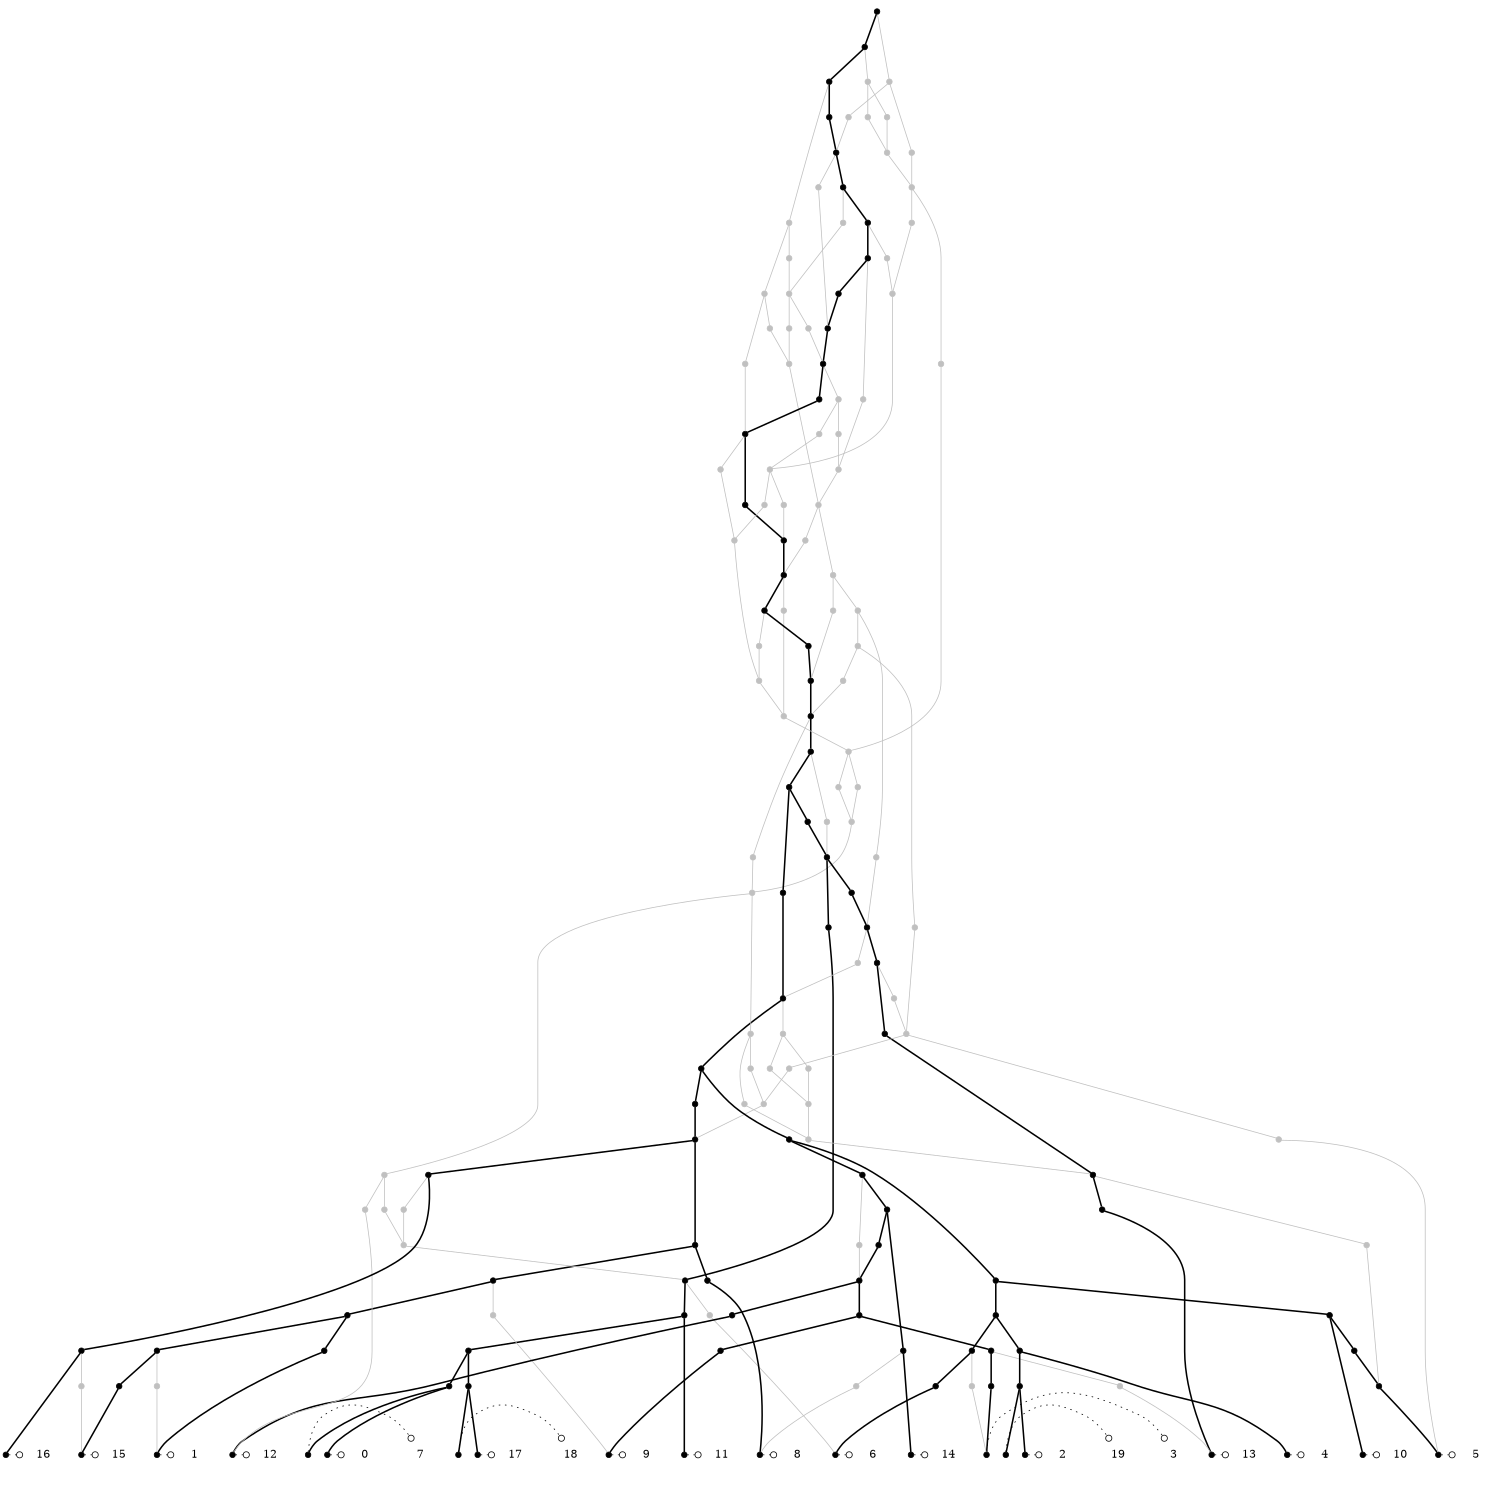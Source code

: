 digraph G {fontsize=5;ranksep=0.02;ratio=fill;size="10,10";
edge[arrowhead=none];
{rank=same;1[shape=point] 2[shape=point] 3[shape=point] 4[shape=point] 5[shape=point] 6[shape=point] 7[shape=point] 8[shape=point] 9[shape=point] 10[shape=point] 11[shape=point] 12[shape=point] 13[shape=point] 14[shape=point] 15[shape=point] 16[shape=point] 17[shape=point] 18[shape=point] 19[shape=point] 20[shape=point] }
1[shape=point,width=0.10,height=0.10]
1->172[style=dotted,arrowhead=odot,arrowsize=1];
172[shape=plaintext,label="0"];
{rank=same; 1;172}
2[shape=point,width=0.10,height=0.10]
2->173[style=dotted,arrowhead=odot,arrowsize=1];
173[shape=plaintext,label="1"];
{rank=same; 2;173}
3[shape=point,width=0.10,height=0.10]
3->174[style=dotted,arrowhead=odot,arrowsize=1];
174[shape=plaintext,label="2"];
{rank=same; 3;174}
4[shape=point,width=0.10,height=0.10]
4->175[style=dotted,arrowhead=odot,arrowsize=1];
175[shape=plaintext,label="3"];
{rank=same; 4;175}
5[shape=point,width=0.10,height=0.10]
5->176[style=dotted,arrowhead=odot,arrowsize=1];
176[shape=plaintext,label="4"];
{rank=same; 5;176}
6[shape=point,width=0.10,height=0.10]
6->177[style=dotted,arrowhead=odot,arrowsize=1];
177[shape=plaintext,label="5"];
{rank=same; 6;177}
7[shape=point,width=0.10,height=0.10]
7->178[style=dotted,arrowhead=odot,arrowsize=1];
178[shape=plaintext,label="6"];
{rank=same; 7;178}
8[shape=point,width=0.10,height=0.10]
8->179[style=dotted,arrowhead=odot,arrowsize=1];
179[shape=plaintext,label="7"];
{rank=same; 8;179}
9[shape=point,width=0.10,height=0.10]
9->180[style=dotted,arrowhead=odot,arrowsize=1];
180[shape=plaintext,label="8"];
{rank=same; 9;180}
10[shape=point,width=0.10,height=0.10]
10->181[style=dotted,arrowhead=odot,arrowsize=1];
181[shape=plaintext,label="9"];
{rank=same; 10;181}
11[shape=point,width=0.10,height=0.10]
11->182[style=dotted,arrowhead=odot,arrowsize=1];
182[shape=plaintext,label="10"];
{rank=same; 11;182}
12[shape=point,width=0.10,height=0.10]
12->183[style=dotted,arrowhead=odot,arrowsize=1];
183[shape=plaintext,label="11"];
{rank=same; 12;183}
13[shape=point,width=0.10,height=0.10]
13->184[style=dotted,arrowhead=odot,arrowsize=1];
184[shape=plaintext,label="12"];
{rank=same; 13;184}
14[shape=point,width=0.10,height=0.10]
14->185[style=dotted,arrowhead=odot,arrowsize=1];
185[shape=plaintext,label="13"];
{rank=same; 14;185}
15[shape=point,width=0.10,height=0.10]
15->186[style=dotted,arrowhead=odot,arrowsize=1];
186[shape=plaintext,label="14"];
{rank=same; 15;186}
16[shape=point,width=0.10,height=0.10]
16->187[style=dotted,arrowhead=odot,arrowsize=1];
187[shape=plaintext,label="15"];
{rank=same; 16;187}
17[shape=point,width=0.10,height=0.10]
17->188[style=dotted,arrowhead=odot,arrowsize=1];
188[shape=plaintext,label="16"];
{rank=same; 17;188}
18[shape=point,width=0.10,height=0.10]
18->189[style=dotted,arrowhead=odot,arrowsize=1];
189[shape=plaintext,label="17"];
{rank=same; 18;189}
19[shape=point,width=0.10,height=0.10]
19->190[style=dotted,arrowhead=odot,arrowsize=1];
190[shape=plaintext,label="18"];
{rank=same; 19;190}
20[shape=point,width=0.10,height=0.10]
20->191[style=dotted,arrowhead=odot,arrowsize=1];
191[shape=plaintext,label="19"];
{rank=same; 20;191}
21[shape=point,width=0.10,height=0.10]
22[shape=point,width=0.10,height=0.10]
23[shape=point,width=0.10,height=0.10,color=gray]
24[shape=point,width=0.10,height=0.10]
25[shape=point,width=0.10,height=0.10,color=gray]
26[shape=point,width=0.10,height=0.10]
27[shape=point,width=0.10,height=0.10]
28[shape=point,width=0.10,height=0.10]
29[shape=point,width=0.10,height=0.10]
30[shape=point,width=0.10,height=0.10,color=gray]
31[shape=point,width=0.10,height=0.10]
32[shape=point,width=0.10,height=0.10,color=gray]
33[shape=point,width=0.10,height=0.10]
34[shape=point,width=0.10,height=0.10,color=gray]
35[shape=point,width=0.10,height=0.10]
36[shape=point,width=0.10,height=0.10,color=gray]
37[shape=point,width=0.10,height=0.10]
38[shape=point,width=0.10,height=0.10]
39[shape=point,width=0.10,height=0.10]
40[shape=point,width=0.10,height=0.10]
41[shape=point,width=0.10,height=0.10]
42[shape=point,width=0.10,height=0.10]
43[shape=point,width=0.10,height=0.10]
44[shape=point,width=0.10,height=0.10,color=gray]
45[shape=point,width=0.10,height=0.10]
46[shape=point,width=0.10,height=0.10]
47[shape=point,width=0.10,height=0.10]
48[shape=point,width=0.10,height=0.10]
49[shape=point,width=0.10,height=0.10]
50[shape=point,width=0.10,height=0.10,color=gray]
51[shape=point,width=0.10,height=0.10]
52[shape=point,width=0.10,height=0.10]
53[shape=point,width=0.10,height=0.10]
54[shape=point,width=0.10,height=0.10,color=gray]
55[shape=point,width=0.10,height=0.10]
56[shape=point,width=0.10,height=0.10]
57[shape=point,width=0.10,height=0.10,color=gray]
58[shape=point,width=0.10,height=0.10,color=gray]
59[shape=point,width=0.10,height=0.10,color=gray]
60[shape=point,width=0.10,height=0.10]
61[shape=point,width=0.10,height=0.10,color=gray]
62[shape=point,width=0.10,height=0.10]
63[shape=point,width=0.10,height=0.10]
64[shape=point,width=0.10,height=0.10,color=gray]
65[shape=point,width=0.10,height=0.10]
66[shape=point,width=0.10,height=0.10,color=gray]
67[shape=point,width=0.10,height=0.10]
68[shape=point,width=0.10,height=0.10]
69[shape=point,width=0.10,height=0.10]
70[shape=point,width=0.10,height=0.10]
71[shape=point,width=0.10,height=0.10]
72[shape=point,width=0.10,height=0.10,color=gray]
73[shape=point,width=0.10,height=0.10]
74[shape=point,width=0.10,height=0.10]
75[shape=point,width=0.10,height=0.10,color=gray]
76[shape=point,width=0.10,height=0.10,color=gray]
77[shape=point,width=0.10,height=0.10,color=gray]
78[shape=point,width=0.10,height=0.10]
79[shape=point,width=0.10,height=0.10,color=gray]
80[shape=point,width=0.10,height=0.10,color=gray]
81[shape=point,width=0.10,height=0.10,color=gray]
82[shape=point,width=0.10,height=0.10,color=gray]
83[shape=point,width=0.10,height=0.10,color=gray]
84[shape=point,width=0.10,height=0.10]
85[shape=point,width=0.10,height=0.10]
86[shape=point,width=0.10,height=0.10,color=gray]
87[shape=point,width=0.10,height=0.10,color=gray]
88[shape=point,width=0.10,height=0.10,color=gray]
89[shape=point,width=0.10,height=0.10,color=gray]
90[shape=point,width=0.10,height=0.10]
91[shape=point,width=0.10,height=0.10]
92[shape=point,width=0.10,height=0.10]
93[shape=point,width=0.10,height=0.10,color=gray]
94[shape=point,width=0.10,height=0.10,color=gray]
95[shape=point,width=0.10,height=0.10]
96[shape=point,width=0.10,height=0.10,color=gray]
97[shape=point,width=0.10,height=0.10,color=gray]
98[shape=point,width=0.10,height=0.10,color=gray]
99[shape=point,width=0.10,height=0.10,color=gray]
100[shape=point,width=0.10,height=0.10]
101[shape=point,width=0.10,height=0.10,color=gray]
102[shape=point,width=0.10,height=0.10]
103[shape=point,width=0.10,height=0.10,color=gray]
104[shape=point,width=0.10,height=0.10]
105[shape=point,width=0.10,height=0.10,color=gray]
106[shape=point,width=0.10,height=0.10]
107[shape=point,width=0.10,height=0.10]
108[shape=point,width=0.10,height=0.10]
109[shape=point,width=0.10,height=0.10,color=gray]
110[shape=point,width=0.10,height=0.10,color=gray]
111[shape=point,width=0.10,height=0.10,color=gray]
112[shape=point,width=0.10,height=0.10,color=gray]
113[shape=point,width=0.10,height=0.10,color=gray]
114[shape=point,width=0.10,height=0.10,color=gray]
115[shape=point,width=0.10,height=0.10]
116[shape=point,width=0.10,height=0.10,color=gray]
117[shape=point,width=0.10,height=0.10]
118[shape=point,width=0.10,height=0.10,color=gray]
119[shape=point,width=0.10,height=0.10,color=gray]
120[shape=point,width=0.10,height=0.10]
121[shape=point,width=0.10,height=0.10]
122[shape=point,width=0.10,height=0.10]
123[shape=point,width=0.10,height=0.10,color=gray]
124[shape=point,width=0.10,height=0.10,color=gray]
125[shape=point,width=0.10,height=0.10,color=gray]
126[shape=point,width=0.10,height=0.10]
127[shape=point,width=0.10,height=0.10,color=gray]
128[shape=point,width=0.10,height=0.10,color=gray]
129[shape=point,width=0.10,height=0.10,color=gray]
130[shape=point,width=0.10,height=0.10,color=gray]
131[shape=point,width=0.10,height=0.10,color=gray]
132[shape=point,width=0.10,height=0.10,color=gray]
133[shape=point,width=0.10,height=0.10,color=gray]
134[shape=point,width=0.10,height=0.10,color=gray]
135[shape=point,width=0.10,height=0.10,color=gray]
136[shape=point,width=0.10,height=0.10,color=gray]
137[shape=point,width=0.10,height=0.10,color=gray]
138[shape=point,width=0.10,height=0.10,color=gray]
139[shape=point,width=0.10,height=0.10,color=gray]
140[shape=point,width=0.10,height=0.10]
141[shape=point,width=0.10,height=0.10,color=gray]
142[shape=point,width=0.10,height=0.10]
143[shape=point,width=0.10,height=0.10,color=gray]
144[shape=point,width=0.10,height=0.10,color=gray]
145[shape=point,width=0.10,height=0.10,color=gray]
146[shape=point,width=0.10,height=0.10]
147[shape=point,width=0.10,height=0.10]
148[shape=point,width=0.10,height=0.10,color=gray]
149[shape=point,width=0.10,height=0.10,color=gray]
150[shape=point,width=0.10,height=0.10]
151[shape=point,width=0.10,height=0.10,color=gray]
152[shape=point,width=0.10,height=0.10,color=gray]
153[shape=point,width=0.10,height=0.10]
154[shape=point,width=0.10,height=0.10,color=gray]
155[shape=point,width=0.10,height=0.10,color=gray]
156[shape=point,width=0.10,height=0.10,color=gray]
157[shape=point,width=0.10,height=0.10]
158[shape=point,width=0.10,height=0.10]
159[shape=point,width=0.10,height=0.10]
160[shape=point,width=0.10,height=0.10,color=gray]
161[shape=point,width=0.10,height=0.10]
162[shape=point,width=0.10,height=0.10,color=gray]
163[shape=point,width=0.10,height=0.10,color=gray]
164[shape=point,width=0.10,height=0.10,color=gray]
165[shape=point,width=0.10,height=0.10,color=gray]
166[shape=point,width=0.10,height=0.10,color=gray]
167[shape=point,width=0.10,height=0.10,color=gray]
168[shape=point,width=0.10,height=0.10]
169[shape=point,width=0.10,height=0.10,color=gray]
170[shape=point,width=0.10,height=0.10]
171[shape=point,width=0.10,height=0.10]
26 -> 1[style=bold]
31 -> 2[style=bold]
32 -> 2[color=gray]
27 -> 3[style=bold]
35 -> 4[style=bold]
36 -> 4[color=gray]
47 -> 5[style=bold]
49 -> 6[style=bold]
50 -> 6[color=gray]
24 -> 7[style=bold]
25 -> 7[color=gray]
26 -> 8[style=bold]
33 -> 9[style=bold]
34 -> 9[color=gray]
43 -> 10[style=bold]
44 -> 10[color=gray]
55 -> 11[style=bold]
42 -> 12[style=bold]
60 -> 13[style=bold]
61 -> 13[color=gray]
29 -> 14[style=bold]
30 -> 14[color=gray]
39 -> 15[style=bold]
22 -> 16[style=bold]
23 -> 16[color=gray]
41 -> 17[style=bold]
21 -> 18[style=bold]
21 -> 19[style=bold]
27 -> 20[style=bold]
28 -> 21[style=bold]
37 -> 22[style=bold]
41 -> 23[color=gray]
48 -> 24[style=bold]
52 -> 25[color=gray]
28 -> 26[style=bold]
47 -> 27[style=bold]
42 -> 28[style=bold]
62 -> 29[style=bold]
40 -> 30[color=gray]
38 -> 31[style=bold]
37 -> 32[color=gray]
51 -> 33[style=bold]
39 -> 34[color=gray]
40 -> 35[style=bold]
48 -> 36[color=gray]
38 -> 37[style=bold]
45 -> 38[style=bold]
73 -> 39[style=bold]
46 -> 40[style=bold]
67 -> 41[style=bold]
52 -> 42[style=bold]
46 -> 43[style=bold]
45 -> 44[color=gray]
51 -> 45[style=bold]
63 -> 46[style=bold]
68 -> 47[style=bold]
68 -> 48[style=bold]
53 -> 49[style=bold]
54 -> 49[color=gray]
81 -> 50[color=gray]
69 -> 51[style=bold]
56 -> 52[style=bold]
57 -> 52[color=gray]
55 -> 53[style=bold]
62 -> 54[color=gray]
70 -> 55[style=bold]
102 -> 56[style=bold]
58 -> 57[color=gray]
59 -> 57[color=gray]
67 -> 58[color=gray]
64 -> 59[color=gray]
63 -> 60[style=bold]
64 -> 61[color=gray]
65 -> 62[style=bold]
66 -> 62[color=gray]
71 -> 63[style=bold]
72 -> 63[color=gray]
94 -> 64[color=gray]
91 -> 65[style=bold]
76 -> 66[color=gray]
77 -> 66[color=gray]
69 -> 67[style=bold]
70 -> 68[style=bold]
74 -> 69[style=bold]
75 -> 69[color=gray]
84 -> 70[style=bold]
73 -> 71[style=bold]
78 -> 72[color=gray]
78 -> 73[style=bold]
85 -> 74[style=bold]
79 -> 75[color=gray]
80 -> 75[color=gray]
82 -> 76[color=gray]
83 -> 76[color=gray]
87 -> 77[color=gray]
84 -> 78[style=bold]
81 -> 79[color=gray]
87 -> 80[color=gray]
88 -> 81[color=gray]
89 -> 81[color=gray]
86 -> 82[color=gray]
86 -> 83[color=gray]
85 -> 84[style=bold]
90 -> 85[style=bold]
90 -> 86[color=gray]
94 -> 87[color=gray]
119 -> 88[color=gray]
91 -> 89[color=gray]
92 -> 90[style=bold]
93 -> 90[color=gray]
95 -> 91[style=bold]
106 -> 92[style=bold]
95 -> 93[color=gray]
96 -> 94[color=gray]
97 -> 94[color=gray]
100 -> 95[style=bold]
101 -> 95[color=gray]
98 -> 96[color=gray]
99 -> 96[color=gray]
108 -> 97[color=gray]
103 -> 98[color=gray]
103 -> 99[color=gray]
102 -> 100[style=bold]
124 -> 101[color=gray]
104 -> 102[style=bold]
105 -> 102[color=gray]
109 -> 103[color=gray]
110 -> 103[color=gray]
106 -> 104[style=bold]
107 -> 105[color=gray]
107 -> 106[style=bold]
108 -> 107[style=bold]
115 -> 108[style=bold]
116 -> 108[color=gray]
156 -> 109[color=gray]
111 -> 110[color=gray]
112 -> 110[color=gray]
113 -> 111[color=gray]
114 -> 111[color=gray]
121 -> 112[color=gray]
128 -> 113[color=gray]
129 -> 113[color=gray]
120 -> 114[color=gray]
117 -> 115[style=bold]
118 -> 115[color=gray]
119 -> 116[color=gray]
120 -> 117[style=bold]
125 -> 118[color=gray]
124 -> 119[color=gray]
121 -> 120[style=bold]
122 -> 121[style=bold]
123 -> 121[color=gray]
126 -> 122[style=bold]
127 -> 122[color=gray]
130 -> 123[color=gray]
125 -> 124[color=gray]
130 -> 125[color=gray]
140 -> 126[style=bold]
131 -> 127[color=gray]
131 -> 128[color=gray]
140 -> 129[color=gray]
134 -> 130[color=gray]
135 -> 130[color=gray]
132 -> 131[color=gray]
133 -> 131[color=gray]
141 -> 132[color=gray]
136 -> 133[color=gray]
137 -> 133[color=gray]
138 -> 134[color=gray]
139 -> 134[color=gray]
144 -> 135[color=gray]
145 -> 135[color=gray]
157 -> 136[color=gray]
156 -> 137[color=gray]
141 -> 138[color=gray]
153 -> 139[color=gray]
142 -> 140[style=bold]
143 -> 140[color=gray]
146 -> 141[color=gray]
146 -> 142[style=bold]
149 -> 143[color=gray]
149 -> 144[color=gray]
152 -> 145[color=gray]
147 -> 146[style=bold]
148 -> 146[color=gray]
150 -> 147[style=bold]
151 -> 147[color=gray]
152 -> 148[color=gray]
160 -> 149[color=gray]
153 -> 150[style=bold]
159 -> 151[color=gray]
154 -> 152[color=gray]
155 -> 152[color=gray]
157 -> 153[style=bold]
160 -> 154[color=gray]
158 -> 155[color=gray]
163 -> 156[color=gray]
164 -> 156[color=gray]
158 -> 157[style=bold]
159 -> 158[style=bold]
161 -> 159[style=bold]
162 -> 159[color=gray]
168 -> 160[color=gray]
168 -> 161[style=bold]
165 -> 162[color=gray]
165 -> 163[color=gray]
166 -> 164[color=gray]
167 -> 164[color=gray]
171 -> 165[color=gray]
169 -> 166[color=gray]
169 -> 167[color=gray]
170 -> 168[style=bold]
170 -> 169[color=gray]
171 -> 170[style=bold]
}
